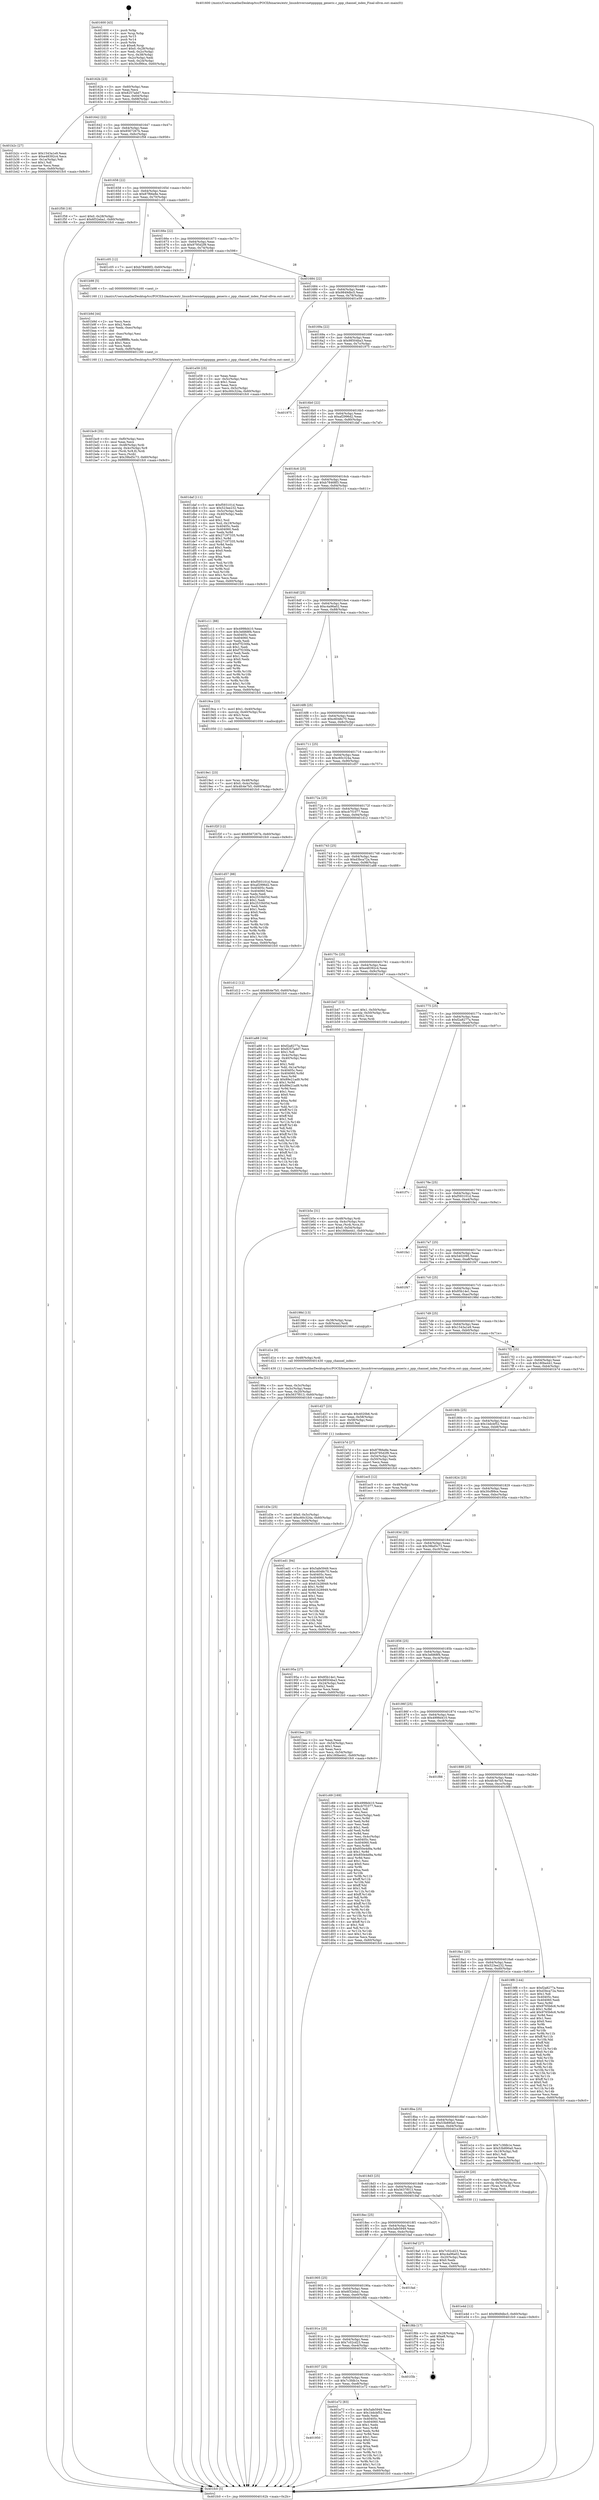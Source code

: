 digraph "0x401600" {
  label = "0x401600 (/mnt/c/Users/mathe/Desktop/tcc/POCII/binaries/extr_linuxdriversnetpppppp_generic.c_ppp_channel_index_Final-ollvm.out::main(0))"
  labelloc = "t"
  node[shape=record]

  Entry [label="",width=0.3,height=0.3,shape=circle,fillcolor=black,style=filled]
  "0x40162b" [label="{
     0x40162b [23]\l
     | [instrs]\l
     &nbsp;&nbsp;0x40162b \<+3\>: mov -0x60(%rbp),%eax\l
     &nbsp;&nbsp;0x40162e \<+2\>: mov %eax,%ecx\l
     &nbsp;&nbsp;0x401630 \<+6\>: sub $0x8257add7,%ecx\l
     &nbsp;&nbsp;0x401636 \<+3\>: mov %eax,-0x64(%rbp)\l
     &nbsp;&nbsp;0x401639 \<+3\>: mov %ecx,-0x68(%rbp)\l
     &nbsp;&nbsp;0x40163c \<+6\>: je 0000000000401b2c \<main+0x52c\>\l
  }"]
  "0x401b2c" [label="{
     0x401b2c [27]\l
     | [instrs]\l
     &nbsp;&nbsp;0x401b2c \<+5\>: mov $0x1543a1e9,%eax\l
     &nbsp;&nbsp;0x401b31 \<+5\>: mov $0xe48392c4,%ecx\l
     &nbsp;&nbsp;0x401b36 \<+3\>: mov -0x1a(%rbp),%dl\l
     &nbsp;&nbsp;0x401b39 \<+3\>: test $0x1,%dl\l
     &nbsp;&nbsp;0x401b3c \<+3\>: cmovne %ecx,%eax\l
     &nbsp;&nbsp;0x401b3f \<+3\>: mov %eax,-0x60(%rbp)\l
     &nbsp;&nbsp;0x401b42 \<+5\>: jmp 0000000000401fc0 \<main+0x9c0\>\l
  }"]
  "0x401642" [label="{
     0x401642 [22]\l
     | [instrs]\l
     &nbsp;&nbsp;0x401642 \<+5\>: jmp 0000000000401647 \<main+0x47\>\l
     &nbsp;&nbsp;0x401647 \<+3\>: mov -0x64(%rbp),%eax\l
     &nbsp;&nbsp;0x40164a \<+5\>: sub $0x8567267b,%eax\l
     &nbsp;&nbsp;0x40164f \<+3\>: mov %eax,-0x6c(%rbp)\l
     &nbsp;&nbsp;0x401652 \<+6\>: je 0000000000401f58 \<main+0x958\>\l
  }"]
  Exit [label="",width=0.3,height=0.3,shape=circle,fillcolor=black,style=filled,peripheries=2]
  "0x401f58" [label="{
     0x401f58 [19]\l
     | [instrs]\l
     &nbsp;&nbsp;0x401f58 \<+7\>: movl $0x0,-0x28(%rbp)\l
     &nbsp;&nbsp;0x401f5f \<+7\>: movl $0x6f32eba1,-0x60(%rbp)\l
     &nbsp;&nbsp;0x401f66 \<+5\>: jmp 0000000000401fc0 \<main+0x9c0\>\l
  }"]
  "0x401658" [label="{
     0x401658 [22]\l
     | [instrs]\l
     &nbsp;&nbsp;0x401658 \<+5\>: jmp 000000000040165d \<main+0x5d\>\l
     &nbsp;&nbsp;0x40165d \<+3\>: mov -0x64(%rbp),%eax\l
     &nbsp;&nbsp;0x401660 \<+5\>: sub $0x87f66e8e,%eax\l
     &nbsp;&nbsp;0x401665 \<+3\>: mov %eax,-0x70(%rbp)\l
     &nbsp;&nbsp;0x401668 \<+6\>: je 0000000000401c05 \<main+0x605\>\l
  }"]
  "0x401ed1" [label="{
     0x401ed1 [94]\l
     | [instrs]\l
     &nbsp;&nbsp;0x401ed1 \<+5\>: mov $0x5afe5949,%ecx\l
     &nbsp;&nbsp;0x401ed6 \<+5\>: mov $0xc6048c70,%edx\l
     &nbsp;&nbsp;0x401edb \<+7\>: mov 0x40405c,%esi\l
     &nbsp;&nbsp;0x401ee2 \<+8\>: mov 0x404060,%r8d\l
     &nbsp;&nbsp;0x401eea \<+3\>: mov %esi,%r9d\l
     &nbsp;&nbsp;0x401eed \<+7\>: sub $0x61b28949,%r9d\l
     &nbsp;&nbsp;0x401ef4 \<+4\>: sub $0x1,%r9d\l
     &nbsp;&nbsp;0x401ef8 \<+7\>: add $0x61b28949,%r9d\l
     &nbsp;&nbsp;0x401eff \<+4\>: imul %r9d,%esi\l
     &nbsp;&nbsp;0x401f03 \<+3\>: and $0x1,%esi\l
     &nbsp;&nbsp;0x401f06 \<+3\>: cmp $0x0,%esi\l
     &nbsp;&nbsp;0x401f09 \<+4\>: sete %r10b\l
     &nbsp;&nbsp;0x401f0d \<+4\>: cmp $0xa,%r8d\l
     &nbsp;&nbsp;0x401f11 \<+4\>: setl %r11b\l
     &nbsp;&nbsp;0x401f15 \<+3\>: mov %r10b,%bl\l
     &nbsp;&nbsp;0x401f18 \<+3\>: and %r11b,%bl\l
     &nbsp;&nbsp;0x401f1b \<+3\>: xor %r11b,%r10b\l
     &nbsp;&nbsp;0x401f1e \<+3\>: or %r10b,%bl\l
     &nbsp;&nbsp;0x401f21 \<+3\>: test $0x1,%bl\l
     &nbsp;&nbsp;0x401f24 \<+3\>: cmovne %edx,%ecx\l
     &nbsp;&nbsp;0x401f27 \<+3\>: mov %ecx,-0x60(%rbp)\l
     &nbsp;&nbsp;0x401f2a \<+5\>: jmp 0000000000401fc0 \<main+0x9c0\>\l
  }"]
  "0x401c05" [label="{
     0x401c05 [12]\l
     | [instrs]\l
     &nbsp;&nbsp;0x401c05 \<+7\>: movl $0xb78468f3,-0x60(%rbp)\l
     &nbsp;&nbsp;0x401c0c \<+5\>: jmp 0000000000401fc0 \<main+0x9c0\>\l
  }"]
  "0x40166e" [label="{
     0x40166e [22]\l
     | [instrs]\l
     &nbsp;&nbsp;0x40166e \<+5\>: jmp 0000000000401673 \<main+0x73\>\l
     &nbsp;&nbsp;0x401673 \<+3\>: mov -0x64(%rbp),%eax\l
     &nbsp;&nbsp;0x401676 \<+5\>: sub $0x9795d2f9,%eax\l
     &nbsp;&nbsp;0x40167b \<+3\>: mov %eax,-0x74(%rbp)\l
     &nbsp;&nbsp;0x40167e \<+6\>: je 0000000000401b98 \<main+0x598\>\l
  }"]
  "0x401950" [label="{
     0x401950\l
  }", style=dashed]
  "0x401b98" [label="{
     0x401b98 [5]\l
     | [instrs]\l
     &nbsp;&nbsp;0x401b98 \<+5\>: call 0000000000401160 \<next_i\>\l
     | [calls]\l
     &nbsp;&nbsp;0x401160 \{1\} (/mnt/c/Users/mathe/Desktop/tcc/POCII/binaries/extr_linuxdriversnetpppppp_generic.c_ppp_channel_index_Final-ollvm.out::next_i)\l
  }"]
  "0x401684" [label="{
     0x401684 [22]\l
     | [instrs]\l
     &nbsp;&nbsp;0x401684 \<+5\>: jmp 0000000000401689 \<main+0x89\>\l
     &nbsp;&nbsp;0x401689 \<+3\>: mov -0x64(%rbp),%eax\l
     &nbsp;&nbsp;0x40168c \<+5\>: sub $0x9849dbc5,%eax\l
     &nbsp;&nbsp;0x401691 \<+3\>: mov %eax,-0x78(%rbp)\l
     &nbsp;&nbsp;0x401694 \<+6\>: je 0000000000401e59 \<main+0x859\>\l
  }"]
  "0x401e72" [label="{
     0x401e72 [83]\l
     | [instrs]\l
     &nbsp;&nbsp;0x401e72 \<+5\>: mov $0x5afe5949,%eax\l
     &nbsp;&nbsp;0x401e77 \<+5\>: mov $0x1bdcbf52,%ecx\l
     &nbsp;&nbsp;0x401e7c \<+2\>: xor %edx,%edx\l
     &nbsp;&nbsp;0x401e7e \<+7\>: mov 0x40405c,%esi\l
     &nbsp;&nbsp;0x401e85 \<+7\>: mov 0x404060,%edi\l
     &nbsp;&nbsp;0x401e8c \<+3\>: sub $0x1,%edx\l
     &nbsp;&nbsp;0x401e8f \<+3\>: mov %esi,%r8d\l
     &nbsp;&nbsp;0x401e92 \<+3\>: add %edx,%r8d\l
     &nbsp;&nbsp;0x401e95 \<+4\>: imul %r8d,%esi\l
     &nbsp;&nbsp;0x401e99 \<+3\>: and $0x1,%esi\l
     &nbsp;&nbsp;0x401e9c \<+3\>: cmp $0x0,%esi\l
     &nbsp;&nbsp;0x401e9f \<+4\>: sete %r9b\l
     &nbsp;&nbsp;0x401ea3 \<+3\>: cmp $0xa,%edi\l
     &nbsp;&nbsp;0x401ea6 \<+4\>: setl %r10b\l
     &nbsp;&nbsp;0x401eaa \<+3\>: mov %r9b,%r11b\l
     &nbsp;&nbsp;0x401ead \<+3\>: and %r10b,%r11b\l
     &nbsp;&nbsp;0x401eb0 \<+3\>: xor %r10b,%r9b\l
     &nbsp;&nbsp;0x401eb3 \<+3\>: or %r9b,%r11b\l
     &nbsp;&nbsp;0x401eb6 \<+4\>: test $0x1,%r11b\l
     &nbsp;&nbsp;0x401eba \<+3\>: cmovne %ecx,%eax\l
     &nbsp;&nbsp;0x401ebd \<+3\>: mov %eax,-0x60(%rbp)\l
     &nbsp;&nbsp;0x401ec0 \<+5\>: jmp 0000000000401fc0 \<main+0x9c0\>\l
  }"]
  "0x401e59" [label="{
     0x401e59 [25]\l
     | [instrs]\l
     &nbsp;&nbsp;0x401e59 \<+2\>: xor %eax,%eax\l
     &nbsp;&nbsp;0x401e5b \<+3\>: mov -0x5c(%rbp),%ecx\l
     &nbsp;&nbsp;0x401e5e \<+3\>: sub $0x1,%eax\l
     &nbsp;&nbsp;0x401e61 \<+2\>: sub %eax,%ecx\l
     &nbsp;&nbsp;0x401e63 \<+3\>: mov %ecx,-0x5c(%rbp)\l
     &nbsp;&nbsp;0x401e66 \<+7\>: movl $0xc60c324a,-0x60(%rbp)\l
     &nbsp;&nbsp;0x401e6d \<+5\>: jmp 0000000000401fc0 \<main+0x9c0\>\l
  }"]
  "0x40169a" [label="{
     0x40169a [22]\l
     | [instrs]\l
     &nbsp;&nbsp;0x40169a \<+5\>: jmp 000000000040169f \<main+0x9f\>\l
     &nbsp;&nbsp;0x40169f \<+3\>: mov -0x64(%rbp),%eax\l
     &nbsp;&nbsp;0x4016a2 \<+5\>: sub $0x98504ba3,%eax\l
     &nbsp;&nbsp;0x4016a7 \<+3\>: mov %eax,-0x7c(%rbp)\l
     &nbsp;&nbsp;0x4016aa \<+6\>: je 0000000000401975 \<main+0x375\>\l
  }"]
  "0x401937" [label="{
     0x401937 [25]\l
     | [instrs]\l
     &nbsp;&nbsp;0x401937 \<+5\>: jmp 000000000040193c \<main+0x33c\>\l
     &nbsp;&nbsp;0x40193c \<+3\>: mov -0x64(%rbp),%eax\l
     &nbsp;&nbsp;0x40193f \<+5\>: sub $0x7c3fdb1e,%eax\l
     &nbsp;&nbsp;0x401944 \<+6\>: mov %eax,-0xe8(%rbp)\l
     &nbsp;&nbsp;0x40194a \<+6\>: je 0000000000401e72 \<main+0x872\>\l
  }"]
  "0x401975" [label="{
     0x401975\l
  }", style=dashed]
  "0x4016b0" [label="{
     0x4016b0 [22]\l
     | [instrs]\l
     &nbsp;&nbsp;0x4016b0 \<+5\>: jmp 00000000004016b5 \<main+0xb5\>\l
     &nbsp;&nbsp;0x4016b5 \<+3\>: mov -0x64(%rbp),%eax\l
     &nbsp;&nbsp;0x4016b8 \<+5\>: sub $0xaf2996d2,%eax\l
     &nbsp;&nbsp;0x4016bd \<+3\>: mov %eax,-0x80(%rbp)\l
     &nbsp;&nbsp;0x4016c0 \<+6\>: je 0000000000401daf \<main+0x7af\>\l
  }"]
  "0x401f3b" [label="{
     0x401f3b\l
  }", style=dashed]
  "0x401daf" [label="{
     0x401daf [111]\l
     | [instrs]\l
     &nbsp;&nbsp;0x401daf \<+5\>: mov $0xf593101d,%eax\l
     &nbsp;&nbsp;0x401db4 \<+5\>: mov $0x523ee232,%ecx\l
     &nbsp;&nbsp;0x401db9 \<+3\>: mov -0x5c(%rbp),%edx\l
     &nbsp;&nbsp;0x401dbc \<+3\>: cmp -0x40(%rbp),%edx\l
     &nbsp;&nbsp;0x401dbf \<+4\>: setl %sil\l
     &nbsp;&nbsp;0x401dc3 \<+4\>: and $0x1,%sil\l
     &nbsp;&nbsp;0x401dc7 \<+4\>: mov %sil,-0x19(%rbp)\l
     &nbsp;&nbsp;0x401dcb \<+7\>: mov 0x40405c,%edx\l
     &nbsp;&nbsp;0x401dd2 \<+7\>: mov 0x404060,%edi\l
     &nbsp;&nbsp;0x401dd9 \<+3\>: mov %edx,%r8d\l
     &nbsp;&nbsp;0x401ddc \<+7\>: add $0x27197335,%r8d\l
     &nbsp;&nbsp;0x401de3 \<+4\>: sub $0x1,%r8d\l
     &nbsp;&nbsp;0x401de7 \<+7\>: sub $0x27197335,%r8d\l
     &nbsp;&nbsp;0x401dee \<+4\>: imul %r8d,%edx\l
     &nbsp;&nbsp;0x401df2 \<+3\>: and $0x1,%edx\l
     &nbsp;&nbsp;0x401df5 \<+3\>: cmp $0x0,%edx\l
     &nbsp;&nbsp;0x401df8 \<+4\>: sete %sil\l
     &nbsp;&nbsp;0x401dfc \<+3\>: cmp $0xa,%edi\l
     &nbsp;&nbsp;0x401dff \<+4\>: setl %r9b\l
     &nbsp;&nbsp;0x401e03 \<+3\>: mov %sil,%r10b\l
     &nbsp;&nbsp;0x401e06 \<+3\>: and %r9b,%r10b\l
     &nbsp;&nbsp;0x401e09 \<+3\>: xor %r9b,%sil\l
     &nbsp;&nbsp;0x401e0c \<+3\>: or %sil,%r10b\l
     &nbsp;&nbsp;0x401e0f \<+4\>: test $0x1,%r10b\l
     &nbsp;&nbsp;0x401e13 \<+3\>: cmovne %ecx,%eax\l
     &nbsp;&nbsp;0x401e16 \<+3\>: mov %eax,-0x60(%rbp)\l
     &nbsp;&nbsp;0x401e19 \<+5\>: jmp 0000000000401fc0 \<main+0x9c0\>\l
  }"]
  "0x4016c6" [label="{
     0x4016c6 [25]\l
     | [instrs]\l
     &nbsp;&nbsp;0x4016c6 \<+5\>: jmp 00000000004016cb \<main+0xcb\>\l
     &nbsp;&nbsp;0x4016cb \<+3\>: mov -0x64(%rbp),%eax\l
     &nbsp;&nbsp;0x4016ce \<+5\>: sub $0xb78468f3,%eax\l
     &nbsp;&nbsp;0x4016d3 \<+6\>: mov %eax,-0x84(%rbp)\l
     &nbsp;&nbsp;0x4016d9 \<+6\>: je 0000000000401c11 \<main+0x611\>\l
  }"]
  "0x40191e" [label="{
     0x40191e [25]\l
     | [instrs]\l
     &nbsp;&nbsp;0x40191e \<+5\>: jmp 0000000000401923 \<main+0x323\>\l
     &nbsp;&nbsp;0x401923 \<+3\>: mov -0x64(%rbp),%eax\l
     &nbsp;&nbsp;0x401926 \<+5\>: sub $0x7c02cd23,%eax\l
     &nbsp;&nbsp;0x40192b \<+6\>: mov %eax,-0xe4(%rbp)\l
     &nbsp;&nbsp;0x401931 \<+6\>: je 0000000000401f3b \<main+0x93b\>\l
  }"]
  "0x401c11" [label="{
     0x401c11 [88]\l
     | [instrs]\l
     &nbsp;&nbsp;0x401c11 \<+5\>: mov $0x4998d410,%eax\l
     &nbsp;&nbsp;0x401c16 \<+5\>: mov $0x3efd68f4,%ecx\l
     &nbsp;&nbsp;0x401c1b \<+7\>: mov 0x40405c,%edx\l
     &nbsp;&nbsp;0x401c22 \<+7\>: mov 0x404060,%esi\l
     &nbsp;&nbsp;0x401c29 \<+2\>: mov %edx,%edi\l
     &nbsp;&nbsp;0x401c2b \<+6\>: sub $0xf7f230fa,%edi\l
     &nbsp;&nbsp;0x401c31 \<+3\>: sub $0x1,%edi\l
     &nbsp;&nbsp;0x401c34 \<+6\>: add $0xf7f230fa,%edi\l
     &nbsp;&nbsp;0x401c3a \<+3\>: imul %edi,%edx\l
     &nbsp;&nbsp;0x401c3d \<+3\>: and $0x1,%edx\l
     &nbsp;&nbsp;0x401c40 \<+3\>: cmp $0x0,%edx\l
     &nbsp;&nbsp;0x401c43 \<+4\>: sete %r8b\l
     &nbsp;&nbsp;0x401c47 \<+3\>: cmp $0xa,%esi\l
     &nbsp;&nbsp;0x401c4a \<+4\>: setl %r9b\l
     &nbsp;&nbsp;0x401c4e \<+3\>: mov %r8b,%r10b\l
     &nbsp;&nbsp;0x401c51 \<+3\>: and %r9b,%r10b\l
     &nbsp;&nbsp;0x401c54 \<+3\>: xor %r9b,%r8b\l
     &nbsp;&nbsp;0x401c57 \<+3\>: or %r8b,%r10b\l
     &nbsp;&nbsp;0x401c5a \<+4\>: test $0x1,%r10b\l
     &nbsp;&nbsp;0x401c5e \<+3\>: cmovne %ecx,%eax\l
     &nbsp;&nbsp;0x401c61 \<+3\>: mov %eax,-0x60(%rbp)\l
     &nbsp;&nbsp;0x401c64 \<+5\>: jmp 0000000000401fc0 \<main+0x9c0\>\l
  }"]
  "0x4016df" [label="{
     0x4016df [25]\l
     | [instrs]\l
     &nbsp;&nbsp;0x4016df \<+5\>: jmp 00000000004016e4 \<main+0xe4\>\l
     &nbsp;&nbsp;0x4016e4 \<+3\>: mov -0x64(%rbp),%eax\l
     &nbsp;&nbsp;0x4016e7 \<+5\>: sub $0xc4a96a02,%eax\l
     &nbsp;&nbsp;0x4016ec \<+6\>: mov %eax,-0x88(%rbp)\l
     &nbsp;&nbsp;0x4016f2 \<+6\>: je 00000000004019ca \<main+0x3ca\>\l
  }"]
  "0x401f6b" [label="{
     0x401f6b [17]\l
     | [instrs]\l
     &nbsp;&nbsp;0x401f6b \<+3\>: mov -0x28(%rbp),%eax\l
     &nbsp;&nbsp;0x401f6e \<+7\>: add $0xe8,%rsp\l
     &nbsp;&nbsp;0x401f75 \<+1\>: pop %rbx\l
     &nbsp;&nbsp;0x401f76 \<+2\>: pop %r14\l
     &nbsp;&nbsp;0x401f78 \<+2\>: pop %r15\l
     &nbsp;&nbsp;0x401f7a \<+1\>: pop %rbp\l
     &nbsp;&nbsp;0x401f7b \<+1\>: ret\l
  }"]
  "0x4019ca" [label="{
     0x4019ca [23]\l
     | [instrs]\l
     &nbsp;&nbsp;0x4019ca \<+7\>: movl $0x1,-0x40(%rbp)\l
     &nbsp;&nbsp;0x4019d1 \<+4\>: movslq -0x40(%rbp),%rax\l
     &nbsp;&nbsp;0x4019d5 \<+4\>: shl $0x3,%rax\l
     &nbsp;&nbsp;0x4019d9 \<+3\>: mov %rax,%rdi\l
     &nbsp;&nbsp;0x4019dc \<+5\>: call 0000000000401050 \<malloc@plt\>\l
     | [calls]\l
     &nbsp;&nbsp;0x401050 \{1\} (unknown)\l
  }"]
  "0x4016f8" [label="{
     0x4016f8 [25]\l
     | [instrs]\l
     &nbsp;&nbsp;0x4016f8 \<+5\>: jmp 00000000004016fd \<main+0xfd\>\l
     &nbsp;&nbsp;0x4016fd \<+3\>: mov -0x64(%rbp),%eax\l
     &nbsp;&nbsp;0x401700 \<+5\>: sub $0xc6048c70,%eax\l
     &nbsp;&nbsp;0x401705 \<+6\>: mov %eax,-0x8c(%rbp)\l
     &nbsp;&nbsp;0x40170b \<+6\>: je 0000000000401f2f \<main+0x92f\>\l
  }"]
  "0x401905" [label="{
     0x401905 [25]\l
     | [instrs]\l
     &nbsp;&nbsp;0x401905 \<+5\>: jmp 000000000040190a \<main+0x30a\>\l
     &nbsp;&nbsp;0x40190a \<+3\>: mov -0x64(%rbp),%eax\l
     &nbsp;&nbsp;0x40190d \<+5\>: sub $0x6f32eba1,%eax\l
     &nbsp;&nbsp;0x401912 \<+6\>: mov %eax,-0xe0(%rbp)\l
     &nbsp;&nbsp;0x401918 \<+6\>: je 0000000000401f6b \<main+0x96b\>\l
  }"]
  "0x401f2f" [label="{
     0x401f2f [12]\l
     | [instrs]\l
     &nbsp;&nbsp;0x401f2f \<+7\>: movl $0x8567267b,-0x60(%rbp)\l
     &nbsp;&nbsp;0x401f36 \<+5\>: jmp 0000000000401fc0 \<main+0x9c0\>\l
  }"]
  "0x401711" [label="{
     0x401711 [25]\l
     | [instrs]\l
     &nbsp;&nbsp;0x401711 \<+5\>: jmp 0000000000401716 \<main+0x116\>\l
     &nbsp;&nbsp;0x401716 \<+3\>: mov -0x64(%rbp),%eax\l
     &nbsp;&nbsp;0x401719 \<+5\>: sub $0xc60c324a,%eax\l
     &nbsp;&nbsp;0x40171e \<+6\>: mov %eax,-0x90(%rbp)\l
     &nbsp;&nbsp;0x401724 \<+6\>: je 0000000000401d57 \<main+0x757\>\l
  }"]
  "0x401fad" [label="{
     0x401fad\l
  }", style=dashed]
  "0x401d57" [label="{
     0x401d57 [88]\l
     | [instrs]\l
     &nbsp;&nbsp;0x401d57 \<+5\>: mov $0xf593101d,%eax\l
     &nbsp;&nbsp;0x401d5c \<+5\>: mov $0xaf2996d2,%ecx\l
     &nbsp;&nbsp;0x401d61 \<+7\>: mov 0x40405c,%edx\l
     &nbsp;&nbsp;0x401d68 \<+7\>: mov 0x404060,%esi\l
     &nbsp;&nbsp;0x401d6f \<+2\>: mov %edx,%edi\l
     &nbsp;&nbsp;0x401d71 \<+6\>: sub $0x2533b05d,%edi\l
     &nbsp;&nbsp;0x401d77 \<+3\>: sub $0x1,%edi\l
     &nbsp;&nbsp;0x401d7a \<+6\>: add $0x2533b05d,%edi\l
     &nbsp;&nbsp;0x401d80 \<+3\>: imul %edi,%edx\l
     &nbsp;&nbsp;0x401d83 \<+3\>: and $0x1,%edx\l
     &nbsp;&nbsp;0x401d86 \<+3\>: cmp $0x0,%edx\l
     &nbsp;&nbsp;0x401d89 \<+4\>: sete %r8b\l
     &nbsp;&nbsp;0x401d8d \<+3\>: cmp $0xa,%esi\l
     &nbsp;&nbsp;0x401d90 \<+4\>: setl %r9b\l
     &nbsp;&nbsp;0x401d94 \<+3\>: mov %r8b,%r10b\l
     &nbsp;&nbsp;0x401d97 \<+3\>: and %r9b,%r10b\l
     &nbsp;&nbsp;0x401d9a \<+3\>: xor %r9b,%r8b\l
     &nbsp;&nbsp;0x401d9d \<+3\>: or %r8b,%r10b\l
     &nbsp;&nbsp;0x401da0 \<+4\>: test $0x1,%r10b\l
     &nbsp;&nbsp;0x401da4 \<+3\>: cmovne %ecx,%eax\l
     &nbsp;&nbsp;0x401da7 \<+3\>: mov %eax,-0x60(%rbp)\l
     &nbsp;&nbsp;0x401daa \<+5\>: jmp 0000000000401fc0 \<main+0x9c0\>\l
  }"]
  "0x40172a" [label="{
     0x40172a [25]\l
     | [instrs]\l
     &nbsp;&nbsp;0x40172a \<+5\>: jmp 000000000040172f \<main+0x12f\>\l
     &nbsp;&nbsp;0x40172f \<+3\>: mov -0x64(%rbp),%eax\l
     &nbsp;&nbsp;0x401732 \<+5\>: sub $0xcb7f1077,%eax\l
     &nbsp;&nbsp;0x401737 \<+6\>: mov %eax,-0x94(%rbp)\l
     &nbsp;&nbsp;0x40173d \<+6\>: je 0000000000401d12 \<main+0x712\>\l
  }"]
  "0x401e4d" [label="{
     0x401e4d [12]\l
     | [instrs]\l
     &nbsp;&nbsp;0x401e4d \<+7\>: movl $0x9849dbc5,-0x60(%rbp)\l
     &nbsp;&nbsp;0x401e54 \<+5\>: jmp 0000000000401fc0 \<main+0x9c0\>\l
  }"]
  "0x401d12" [label="{
     0x401d12 [12]\l
     | [instrs]\l
     &nbsp;&nbsp;0x401d12 \<+7\>: movl $0x4fc4e7b5,-0x60(%rbp)\l
     &nbsp;&nbsp;0x401d19 \<+5\>: jmp 0000000000401fc0 \<main+0x9c0\>\l
  }"]
  "0x401743" [label="{
     0x401743 [25]\l
     | [instrs]\l
     &nbsp;&nbsp;0x401743 \<+5\>: jmp 0000000000401748 \<main+0x148\>\l
     &nbsp;&nbsp;0x401748 \<+3\>: mov -0x64(%rbp),%eax\l
     &nbsp;&nbsp;0x40174b \<+5\>: sub $0xd3bca72a,%eax\l
     &nbsp;&nbsp;0x401750 \<+6\>: mov %eax,-0x98(%rbp)\l
     &nbsp;&nbsp;0x401756 \<+6\>: je 0000000000401a88 \<main+0x488\>\l
  }"]
  "0x401d3e" [label="{
     0x401d3e [25]\l
     | [instrs]\l
     &nbsp;&nbsp;0x401d3e \<+7\>: movl $0x0,-0x5c(%rbp)\l
     &nbsp;&nbsp;0x401d45 \<+7\>: movl $0xc60c324a,-0x60(%rbp)\l
     &nbsp;&nbsp;0x401d4c \<+6\>: mov %eax,-0xf4(%rbp)\l
     &nbsp;&nbsp;0x401d52 \<+5\>: jmp 0000000000401fc0 \<main+0x9c0\>\l
  }"]
  "0x401a88" [label="{
     0x401a88 [164]\l
     | [instrs]\l
     &nbsp;&nbsp;0x401a88 \<+5\>: mov $0xf2a8277a,%eax\l
     &nbsp;&nbsp;0x401a8d \<+5\>: mov $0x8257add7,%ecx\l
     &nbsp;&nbsp;0x401a92 \<+2\>: mov $0x1,%dl\l
     &nbsp;&nbsp;0x401a94 \<+3\>: mov -0x4c(%rbp),%esi\l
     &nbsp;&nbsp;0x401a97 \<+3\>: cmp -0x40(%rbp),%esi\l
     &nbsp;&nbsp;0x401a9a \<+4\>: setl %dil\l
     &nbsp;&nbsp;0x401a9e \<+4\>: and $0x1,%dil\l
     &nbsp;&nbsp;0x401aa2 \<+4\>: mov %dil,-0x1a(%rbp)\l
     &nbsp;&nbsp;0x401aa6 \<+7\>: mov 0x40405c,%esi\l
     &nbsp;&nbsp;0x401aad \<+8\>: mov 0x404060,%r8d\l
     &nbsp;&nbsp;0x401ab5 \<+3\>: mov %esi,%r9d\l
     &nbsp;&nbsp;0x401ab8 \<+7\>: add $0x89e21ad9,%r9d\l
     &nbsp;&nbsp;0x401abf \<+4\>: sub $0x1,%r9d\l
     &nbsp;&nbsp;0x401ac3 \<+7\>: sub $0x89e21ad9,%r9d\l
     &nbsp;&nbsp;0x401aca \<+4\>: imul %r9d,%esi\l
     &nbsp;&nbsp;0x401ace \<+3\>: and $0x1,%esi\l
     &nbsp;&nbsp;0x401ad1 \<+3\>: cmp $0x0,%esi\l
     &nbsp;&nbsp;0x401ad4 \<+4\>: sete %dil\l
     &nbsp;&nbsp;0x401ad8 \<+4\>: cmp $0xa,%r8d\l
     &nbsp;&nbsp;0x401adc \<+4\>: setl %r10b\l
     &nbsp;&nbsp;0x401ae0 \<+3\>: mov %dil,%r11b\l
     &nbsp;&nbsp;0x401ae3 \<+4\>: xor $0xff,%r11b\l
     &nbsp;&nbsp;0x401ae7 \<+3\>: mov %r10b,%bl\l
     &nbsp;&nbsp;0x401aea \<+3\>: xor $0xff,%bl\l
     &nbsp;&nbsp;0x401aed \<+3\>: xor $0x1,%dl\l
     &nbsp;&nbsp;0x401af0 \<+3\>: mov %r11b,%r14b\l
     &nbsp;&nbsp;0x401af3 \<+4\>: and $0xff,%r14b\l
     &nbsp;&nbsp;0x401af7 \<+3\>: and %dl,%dil\l
     &nbsp;&nbsp;0x401afa \<+3\>: mov %bl,%r15b\l
     &nbsp;&nbsp;0x401afd \<+4\>: and $0xff,%r15b\l
     &nbsp;&nbsp;0x401b01 \<+3\>: and %dl,%r10b\l
     &nbsp;&nbsp;0x401b04 \<+3\>: or %dil,%r14b\l
     &nbsp;&nbsp;0x401b07 \<+3\>: or %r10b,%r15b\l
     &nbsp;&nbsp;0x401b0a \<+3\>: xor %r15b,%r14b\l
     &nbsp;&nbsp;0x401b0d \<+3\>: or %bl,%r11b\l
     &nbsp;&nbsp;0x401b10 \<+4\>: xor $0xff,%r11b\l
     &nbsp;&nbsp;0x401b14 \<+3\>: or $0x1,%dl\l
     &nbsp;&nbsp;0x401b17 \<+3\>: and %dl,%r11b\l
     &nbsp;&nbsp;0x401b1a \<+3\>: or %r11b,%r14b\l
     &nbsp;&nbsp;0x401b1d \<+4\>: test $0x1,%r14b\l
     &nbsp;&nbsp;0x401b21 \<+3\>: cmovne %ecx,%eax\l
     &nbsp;&nbsp;0x401b24 \<+3\>: mov %eax,-0x60(%rbp)\l
     &nbsp;&nbsp;0x401b27 \<+5\>: jmp 0000000000401fc0 \<main+0x9c0\>\l
  }"]
  "0x40175c" [label="{
     0x40175c [25]\l
     | [instrs]\l
     &nbsp;&nbsp;0x40175c \<+5\>: jmp 0000000000401761 \<main+0x161\>\l
     &nbsp;&nbsp;0x401761 \<+3\>: mov -0x64(%rbp),%eax\l
     &nbsp;&nbsp;0x401764 \<+5\>: sub $0xe48392c4,%eax\l
     &nbsp;&nbsp;0x401769 \<+6\>: mov %eax,-0x9c(%rbp)\l
     &nbsp;&nbsp;0x40176f \<+6\>: je 0000000000401b47 \<main+0x547\>\l
  }"]
  "0x401d27" [label="{
     0x401d27 [23]\l
     | [instrs]\l
     &nbsp;&nbsp;0x401d27 \<+10\>: movabs $0x4020b6,%rdi\l
     &nbsp;&nbsp;0x401d31 \<+3\>: mov %eax,-0x58(%rbp)\l
     &nbsp;&nbsp;0x401d34 \<+3\>: mov -0x58(%rbp),%esi\l
     &nbsp;&nbsp;0x401d37 \<+2\>: mov $0x0,%al\l
     &nbsp;&nbsp;0x401d39 \<+5\>: call 0000000000401040 \<printf@plt\>\l
     | [calls]\l
     &nbsp;&nbsp;0x401040 \{1\} (unknown)\l
  }"]
  "0x401b47" [label="{
     0x401b47 [23]\l
     | [instrs]\l
     &nbsp;&nbsp;0x401b47 \<+7\>: movl $0x1,-0x50(%rbp)\l
     &nbsp;&nbsp;0x401b4e \<+4\>: movslq -0x50(%rbp),%rax\l
     &nbsp;&nbsp;0x401b52 \<+4\>: shl $0x2,%rax\l
     &nbsp;&nbsp;0x401b56 \<+3\>: mov %rax,%rdi\l
     &nbsp;&nbsp;0x401b59 \<+5\>: call 0000000000401050 \<malloc@plt\>\l
     | [calls]\l
     &nbsp;&nbsp;0x401050 \{1\} (unknown)\l
  }"]
  "0x401775" [label="{
     0x401775 [25]\l
     | [instrs]\l
     &nbsp;&nbsp;0x401775 \<+5\>: jmp 000000000040177a \<main+0x17a\>\l
     &nbsp;&nbsp;0x40177a \<+3\>: mov -0x64(%rbp),%eax\l
     &nbsp;&nbsp;0x40177d \<+5\>: sub $0xf2a8277a,%eax\l
     &nbsp;&nbsp;0x401782 \<+6\>: mov %eax,-0xa0(%rbp)\l
     &nbsp;&nbsp;0x401788 \<+6\>: je 0000000000401f7c \<main+0x97c\>\l
  }"]
  "0x401bc9" [label="{
     0x401bc9 [35]\l
     | [instrs]\l
     &nbsp;&nbsp;0x401bc9 \<+6\>: mov -0xf0(%rbp),%ecx\l
     &nbsp;&nbsp;0x401bcf \<+3\>: imul %eax,%ecx\l
     &nbsp;&nbsp;0x401bd2 \<+4\>: mov -0x48(%rbp),%rdi\l
     &nbsp;&nbsp;0x401bd6 \<+4\>: movslq -0x4c(%rbp),%r8\l
     &nbsp;&nbsp;0x401bda \<+4\>: mov (%rdi,%r8,8),%rdi\l
     &nbsp;&nbsp;0x401bde \<+2\>: mov %ecx,(%rdi)\l
     &nbsp;&nbsp;0x401be0 \<+7\>: movl $0x39bd5c73,-0x60(%rbp)\l
     &nbsp;&nbsp;0x401be7 \<+5\>: jmp 0000000000401fc0 \<main+0x9c0\>\l
  }"]
  "0x401f7c" [label="{
     0x401f7c\l
  }", style=dashed]
  "0x40178e" [label="{
     0x40178e [25]\l
     | [instrs]\l
     &nbsp;&nbsp;0x40178e \<+5\>: jmp 0000000000401793 \<main+0x193\>\l
     &nbsp;&nbsp;0x401793 \<+3\>: mov -0x64(%rbp),%eax\l
     &nbsp;&nbsp;0x401796 \<+5\>: sub $0xf593101d,%eax\l
     &nbsp;&nbsp;0x40179b \<+6\>: mov %eax,-0xa4(%rbp)\l
     &nbsp;&nbsp;0x4017a1 \<+6\>: je 0000000000401fa1 \<main+0x9a1\>\l
  }"]
  "0x401b9d" [label="{
     0x401b9d [44]\l
     | [instrs]\l
     &nbsp;&nbsp;0x401b9d \<+2\>: xor %ecx,%ecx\l
     &nbsp;&nbsp;0x401b9f \<+5\>: mov $0x2,%edx\l
     &nbsp;&nbsp;0x401ba4 \<+6\>: mov %edx,-0xec(%rbp)\l
     &nbsp;&nbsp;0x401baa \<+1\>: cltd\l
     &nbsp;&nbsp;0x401bab \<+6\>: mov -0xec(%rbp),%esi\l
     &nbsp;&nbsp;0x401bb1 \<+2\>: idiv %esi\l
     &nbsp;&nbsp;0x401bb3 \<+6\>: imul $0xfffffffe,%edx,%edx\l
     &nbsp;&nbsp;0x401bb9 \<+3\>: sub $0x1,%ecx\l
     &nbsp;&nbsp;0x401bbc \<+2\>: sub %ecx,%edx\l
     &nbsp;&nbsp;0x401bbe \<+6\>: mov %edx,-0xf0(%rbp)\l
     &nbsp;&nbsp;0x401bc4 \<+5\>: call 0000000000401160 \<next_i\>\l
     | [calls]\l
     &nbsp;&nbsp;0x401160 \{1\} (/mnt/c/Users/mathe/Desktop/tcc/POCII/binaries/extr_linuxdriversnetpppppp_generic.c_ppp_channel_index_Final-ollvm.out::next_i)\l
  }"]
  "0x401fa1" [label="{
     0x401fa1\l
  }", style=dashed]
  "0x4017a7" [label="{
     0x4017a7 [25]\l
     | [instrs]\l
     &nbsp;&nbsp;0x4017a7 \<+5\>: jmp 00000000004017ac \<main+0x1ac\>\l
     &nbsp;&nbsp;0x4017ac \<+3\>: mov -0x64(%rbp),%eax\l
     &nbsp;&nbsp;0x4017af \<+5\>: sub $0x5402095,%eax\l
     &nbsp;&nbsp;0x4017b4 \<+6\>: mov %eax,-0xa8(%rbp)\l
     &nbsp;&nbsp;0x4017ba \<+6\>: je 0000000000401f47 \<main+0x947\>\l
  }"]
  "0x401b5e" [label="{
     0x401b5e [31]\l
     | [instrs]\l
     &nbsp;&nbsp;0x401b5e \<+4\>: mov -0x48(%rbp),%rdi\l
     &nbsp;&nbsp;0x401b62 \<+4\>: movslq -0x4c(%rbp),%rcx\l
     &nbsp;&nbsp;0x401b66 \<+4\>: mov %rax,(%rdi,%rcx,8)\l
     &nbsp;&nbsp;0x401b6a \<+7\>: movl $0x0,-0x54(%rbp)\l
     &nbsp;&nbsp;0x401b71 \<+7\>: movl $0x180be441,-0x60(%rbp)\l
     &nbsp;&nbsp;0x401b78 \<+5\>: jmp 0000000000401fc0 \<main+0x9c0\>\l
  }"]
  "0x401f47" [label="{
     0x401f47\l
  }", style=dashed]
  "0x4017c0" [label="{
     0x4017c0 [25]\l
     | [instrs]\l
     &nbsp;&nbsp;0x4017c0 \<+5\>: jmp 00000000004017c5 \<main+0x1c5\>\l
     &nbsp;&nbsp;0x4017c5 \<+3\>: mov -0x64(%rbp),%eax\l
     &nbsp;&nbsp;0x4017c8 \<+5\>: sub $0x85b14e1,%eax\l
     &nbsp;&nbsp;0x4017cd \<+6\>: mov %eax,-0xac(%rbp)\l
     &nbsp;&nbsp;0x4017d3 \<+6\>: je 000000000040198d \<main+0x38d\>\l
  }"]
  "0x4019e1" [label="{
     0x4019e1 [23]\l
     | [instrs]\l
     &nbsp;&nbsp;0x4019e1 \<+4\>: mov %rax,-0x48(%rbp)\l
     &nbsp;&nbsp;0x4019e5 \<+7\>: movl $0x0,-0x4c(%rbp)\l
     &nbsp;&nbsp;0x4019ec \<+7\>: movl $0x4fc4e7b5,-0x60(%rbp)\l
     &nbsp;&nbsp;0x4019f3 \<+5\>: jmp 0000000000401fc0 \<main+0x9c0\>\l
  }"]
  "0x40198d" [label="{
     0x40198d [13]\l
     | [instrs]\l
     &nbsp;&nbsp;0x40198d \<+4\>: mov -0x38(%rbp),%rax\l
     &nbsp;&nbsp;0x401991 \<+4\>: mov 0x8(%rax),%rdi\l
     &nbsp;&nbsp;0x401995 \<+5\>: call 0000000000401060 \<atoi@plt\>\l
     | [calls]\l
     &nbsp;&nbsp;0x401060 \{1\} (unknown)\l
  }"]
  "0x4017d9" [label="{
     0x4017d9 [25]\l
     | [instrs]\l
     &nbsp;&nbsp;0x4017d9 \<+5\>: jmp 00000000004017de \<main+0x1de\>\l
     &nbsp;&nbsp;0x4017de \<+3\>: mov -0x64(%rbp),%eax\l
     &nbsp;&nbsp;0x4017e1 \<+5\>: sub $0x1543a1e9,%eax\l
     &nbsp;&nbsp;0x4017e6 \<+6\>: mov %eax,-0xb0(%rbp)\l
     &nbsp;&nbsp;0x4017ec \<+6\>: je 0000000000401d1e \<main+0x71e\>\l
  }"]
  "0x4018ec" [label="{
     0x4018ec [25]\l
     | [instrs]\l
     &nbsp;&nbsp;0x4018ec \<+5\>: jmp 00000000004018f1 \<main+0x2f1\>\l
     &nbsp;&nbsp;0x4018f1 \<+3\>: mov -0x64(%rbp),%eax\l
     &nbsp;&nbsp;0x4018f4 \<+5\>: sub $0x5afe5949,%eax\l
     &nbsp;&nbsp;0x4018f9 \<+6\>: mov %eax,-0xdc(%rbp)\l
     &nbsp;&nbsp;0x4018ff \<+6\>: je 0000000000401fad \<main+0x9ad\>\l
  }"]
  "0x401d1e" [label="{
     0x401d1e [9]\l
     | [instrs]\l
     &nbsp;&nbsp;0x401d1e \<+4\>: mov -0x48(%rbp),%rdi\l
     &nbsp;&nbsp;0x401d22 \<+5\>: call 0000000000401430 \<ppp_channel_index\>\l
     | [calls]\l
     &nbsp;&nbsp;0x401430 \{1\} (/mnt/c/Users/mathe/Desktop/tcc/POCII/binaries/extr_linuxdriversnetpppppp_generic.c_ppp_channel_index_Final-ollvm.out::ppp_channel_index)\l
  }"]
  "0x4017f2" [label="{
     0x4017f2 [25]\l
     | [instrs]\l
     &nbsp;&nbsp;0x4017f2 \<+5\>: jmp 00000000004017f7 \<main+0x1f7\>\l
     &nbsp;&nbsp;0x4017f7 \<+3\>: mov -0x64(%rbp),%eax\l
     &nbsp;&nbsp;0x4017fa \<+5\>: sub $0x180be441,%eax\l
     &nbsp;&nbsp;0x4017ff \<+6\>: mov %eax,-0xb4(%rbp)\l
     &nbsp;&nbsp;0x401805 \<+6\>: je 0000000000401b7d \<main+0x57d\>\l
  }"]
  "0x4019af" [label="{
     0x4019af [27]\l
     | [instrs]\l
     &nbsp;&nbsp;0x4019af \<+5\>: mov $0x7c02cd23,%eax\l
     &nbsp;&nbsp;0x4019b4 \<+5\>: mov $0xc4a96a02,%ecx\l
     &nbsp;&nbsp;0x4019b9 \<+3\>: mov -0x20(%rbp),%edx\l
     &nbsp;&nbsp;0x4019bc \<+3\>: cmp $0x0,%edx\l
     &nbsp;&nbsp;0x4019bf \<+3\>: cmove %ecx,%eax\l
     &nbsp;&nbsp;0x4019c2 \<+3\>: mov %eax,-0x60(%rbp)\l
     &nbsp;&nbsp;0x4019c5 \<+5\>: jmp 0000000000401fc0 \<main+0x9c0\>\l
  }"]
  "0x401b7d" [label="{
     0x401b7d [27]\l
     | [instrs]\l
     &nbsp;&nbsp;0x401b7d \<+5\>: mov $0x87f66e8e,%eax\l
     &nbsp;&nbsp;0x401b82 \<+5\>: mov $0x9795d2f9,%ecx\l
     &nbsp;&nbsp;0x401b87 \<+3\>: mov -0x54(%rbp),%edx\l
     &nbsp;&nbsp;0x401b8a \<+3\>: cmp -0x50(%rbp),%edx\l
     &nbsp;&nbsp;0x401b8d \<+3\>: cmovl %ecx,%eax\l
     &nbsp;&nbsp;0x401b90 \<+3\>: mov %eax,-0x60(%rbp)\l
     &nbsp;&nbsp;0x401b93 \<+5\>: jmp 0000000000401fc0 \<main+0x9c0\>\l
  }"]
  "0x40180b" [label="{
     0x40180b [25]\l
     | [instrs]\l
     &nbsp;&nbsp;0x40180b \<+5\>: jmp 0000000000401810 \<main+0x210\>\l
     &nbsp;&nbsp;0x401810 \<+3\>: mov -0x64(%rbp),%eax\l
     &nbsp;&nbsp;0x401813 \<+5\>: sub $0x1bdcbf52,%eax\l
     &nbsp;&nbsp;0x401818 \<+6\>: mov %eax,-0xb8(%rbp)\l
     &nbsp;&nbsp;0x40181e \<+6\>: je 0000000000401ec5 \<main+0x8c5\>\l
  }"]
  "0x4018d3" [label="{
     0x4018d3 [25]\l
     | [instrs]\l
     &nbsp;&nbsp;0x4018d3 \<+5\>: jmp 00000000004018d8 \<main+0x2d8\>\l
     &nbsp;&nbsp;0x4018d8 \<+3\>: mov -0x64(%rbp),%eax\l
     &nbsp;&nbsp;0x4018db \<+5\>: sub $0x5637f013,%eax\l
     &nbsp;&nbsp;0x4018e0 \<+6\>: mov %eax,-0xd8(%rbp)\l
     &nbsp;&nbsp;0x4018e6 \<+6\>: je 00000000004019af \<main+0x3af\>\l
  }"]
  "0x401ec5" [label="{
     0x401ec5 [12]\l
     | [instrs]\l
     &nbsp;&nbsp;0x401ec5 \<+4\>: mov -0x48(%rbp),%rax\l
     &nbsp;&nbsp;0x401ec9 \<+3\>: mov %rax,%rdi\l
     &nbsp;&nbsp;0x401ecc \<+5\>: call 0000000000401030 \<free@plt\>\l
     | [calls]\l
     &nbsp;&nbsp;0x401030 \{1\} (unknown)\l
  }"]
  "0x401824" [label="{
     0x401824 [25]\l
     | [instrs]\l
     &nbsp;&nbsp;0x401824 \<+5\>: jmp 0000000000401829 \<main+0x229\>\l
     &nbsp;&nbsp;0x401829 \<+3\>: mov -0x64(%rbp),%eax\l
     &nbsp;&nbsp;0x40182c \<+5\>: sub $0x30cf99ce,%eax\l
     &nbsp;&nbsp;0x401831 \<+6\>: mov %eax,-0xbc(%rbp)\l
     &nbsp;&nbsp;0x401837 \<+6\>: je 000000000040195a \<main+0x35a\>\l
  }"]
  "0x401e39" [label="{
     0x401e39 [20]\l
     | [instrs]\l
     &nbsp;&nbsp;0x401e39 \<+4\>: mov -0x48(%rbp),%rax\l
     &nbsp;&nbsp;0x401e3d \<+4\>: movslq -0x5c(%rbp),%rcx\l
     &nbsp;&nbsp;0x401e41 \<+4\>: mov (%rax,%rcx,8),%rax\l
     &nbsp;&nbsp;0x401e45 \<+3\>: mov %rax,%rdi\l
     &nbsp;&nbsp;0x401e48 \<+5\>: call 0000000000401030 \<free@plt\>\l
     | [calls]\l
     &nbsp;&nbsp;0x401030 \{1\} (unknown)\l
  }"]
  "0x40195a" [label="{
     0x40195a [27]\l
     | [instrs]\l
     &nbsp;&nbsp;0x40195a \<+5\>: mov $0x85b14e1,%eax\l
     &nbsp;&nbsp;0x40195f \<+5\>: mov $0x98504ba3,%ecx\l
     &nbsp;&nbsp;0x401964 \<+3\>: mov -0x24(%rbp),%edx\l
     &nbsp;&nbsp;0x401967 \<+3\>: cmp $0x2,%edx\l
     &nbsp;&nbsp;0x40196a \<+3\>: cmovne %ecx,%eax\l
     &nbsp;&nbsp;0x40196d \<+3\>: mov %eax,-0x60(%rbp)\l
     &nbsp;&nbsp;0x401970 \<+5\>: jmp 0000000000401fc0 \<main+0x9c0\>\l
  }"]
  "0x40183d" [label="{
     0x40183d [25]\l
     | [instrs]\l
     &nbsp;&nbsp;0x40183d \<+5\>: jmp 0000000000401842 \<main+0x242\>\l
     &nbsp;&nbsp;0x401842 \<+3\>: mov -0x64(%rbp),%eax\l
     &nbsp;&nbsp;0x401845 \<+5\>: sub $0x39bd5c73,%eax\l
     &nbsp;&nbsp;0x40184a \<+6\>: mov %eax,-0xc0(%rbp)\l
     &nbsp;&nbsp;0x401850 \<+6\>: je 0000000000401bec \<main+0x5ec\>\l
  }"]
  "0x401fc0" [label="{
     0x401fc0 [5]\l
     | [instrs]\l
     &nbsp;&nbsp;0x401fc0 \<+5\>: jmp 000000000040162b \<main+0x2b\>\l
  }"]
  "0x401600" [label="{
     0x401600 [43]\l
     | [instrs]\l
     &nbsp;&nbsp;0x401600 \<+1\>: push %rbp\l
     &nbsp;&nbsp;0x401601 \<+3\>: mov %rsp,%rbp\l
     &nbsp;&nbsp;0x401604 \<+2\>: push %r15\l
     &nbsp;&nbsp;0x401606 \<+2\>: push %r14\l
     &nbsp;&nbsp;0x401608 \<+1\>: push %rbx\l
     &nbsp;&nbsp;0x401609 \<+7\>: sub $0xe8,%rsp\l
     &nbsp;&nbsp;0x401610 \<+7\>: movl $0x0,-0x28(%rbp)\l
     &nbsp;&nbsp;0x401617 \<+3\>: mov %edi,-0x2c(%rbp)\l
     &nbsp;&nbsp;0x40161a \<+4\>: mov %rsi,-0x38(%rbp)\l
     &nbsp;&nbsp;0x40161e \<+3\>: mov -0x2c(%rbp),%edi\l
     &nbsp;&nbsp;0x401621 \<+3\>: mov %edi,-0x24(%rbp)\l
     &nbsp;&nbsp;0x401624 \<+7\>: movl $0x30cf99ce,-0x60(%rbp)\l
  }"]
  "0x40199a" [label="{
     0x40199a [21]\l
     | [instrs]\l
     &nbsp;&nbsp;0x40199a \<+3\>: mov %eax,-0x3c(%rbp)\l
     &nbsp;&nbsp;0x40199d \<+3\>: mov -0x3c(%rbp),%eax\l
     &nbsp;&nbsp;0x4019a0 \<+3\>: mov %eax,-0x20(%rbp)\l
     &nbsp;&nbsp;0x4019a3 \<+7\>: movl $0x5637f013,-0x60(%rbp)\l
     &nbsp;&nbsp;0x4019aa \<+5\>: jmp 0000000000401fc0 \<main+0x9c0\>\l
  }"]
  "0x4018ba" [label="{
     0x4018ba [25]\l
     | [instrs]\l
     &nbsp;&nbsp;0x4018ba \<+5\>: jmp 00000000004018bf \<main+0x2bf\>\l
     &nbsp;&nbsp;0x4018bf \<+3\>: mov -0x64(%rbp),%eax\l
     &nbsp;&nbsp;0x4018c2 \<+5\>: sub $0x53b890a0,%eax\l
     &nbsp;&nbsp;0x4018c7 \<+6\>: mov %eax,-0xd4(%rbp)\l
     &nbsp;&nbsp;0x4018cd \<+6\>: je 0000000000401e39 \<main+0x839\>\l
  }"]
  "0x401bec" [label="{
     0x401bec [25]\l
     | [instrs]\l
     &nbsp;&nbsp;0x401bec \<+2\>: xor %eax,%eax\l
     &nbsp;&nbsp;0x401bee \<+3\>: mov -0x54(%rbp),%ecx\l
     &nbsp;&nbsp;0x401bf1 \<+3\>: sub $0x1,%eax\l
     &nbsp;&nbsp;0x401bf4 \<+2\>: sub %eax,%ecx\l
     &nbsp;&nbsp;0x401bf6 \<+3\>: mov %ecx,-0x54(%rbp)\l
     &nbsp;&nbsp;0x401bf9 \<+7\>: movl $0x180be441,-0x60(%rbp)\l
     &nbsp;&nbsp;0x401c00 \<+5\>: jmp 0000000000401fc0 \<main+0x9c0\>\l
  }"]
  "0x401856" [label="{
     0x401856 [25]\l
     | [instrs]\l
     &nbsp;&nbsp;0x401856 \<+5\>: jmp 000000000040185b \<main+0x25b\>\l
     &nbsp;&nbsp;0x40185b \<+3\>: mov -0x64(%rbp),%eax\l
     &nbsp;&nbsp;0x40185e \<+5\>: sub $0x3efd68f4,%eax\l
     &nbsp;&nbsp;0x401863 \<+6\>: mov %eax,-0xc4(%rbp)\l
     &nbsp;&nbsp;0x401869 \<+6\>: je 0000000000401c69 \<main+0x669\>\l
  }"]
  "0x401e1e" [label="{
     0x401e1e [27]\l
     | [instrs]\l
     &nbsp;&nbsp;0x401e1e \<+5\>: mov $0x7c3fdb1e,%eax\l
     &nbsp;&nbsp;0x401e23 \<+5\>: mov $0x53b890a0,%ecx\l
     &nbsp;&nbsp;0x401e28 \<+3\>: mov -0x19(%rbp),%dl\l
     &nbsp;&nbsp;0x401e2b \<+3\>: test $0x1,%dl\l
     &nbsp;&nbsp;0x401e2e \<+3\>: cmovne %ecx,%eax\l
     &nbsp;&nbsp;0x401e31 \<+3\>: mov %eax,-0x60(%rbp)\l
     &nbsp;&nbsp;0x401e34 \<+5\>: jmp 0000000000401fc0 \<main+0x9c0\>\l
  }"]
  "0x401c69" [label="{
     0x401c69 [169]\l
     | [instrs]\l
     &nbsp;&nbsp;0x401c69 \<+5\>: mov $0x4998d410,%eax\l
     &nbsp;&nbsp;0x401c6e \<+5\>: mov $0xcb7f1077,%ecx\l
     &nbsp;&nbsp;0x401c73 \<+2\>: mov $0x1,%dl\l
     &nbsp;&nbsp;0x401c75 \<+2\>: xor %esi,%esi\l
     &nbsp;&nbsp;0x401c77 \<+3\>: mov -0x4c(%rbp),%edi\l
     &nbsp;&nbsp;0x401c7a \<+3\>: mov %esi,%r8d\l
     &nbsp;&nbsp;0x401c7d \<+3\>: sub %edi,%r8d\l
     &nbsp;&nbsp;0x401c80 \<+2\>: mov %esi,%edi\l
     &nbsp;&nbsp;0x401c82 \<+3\>: sub $0x1,%edi\l
     &nbsp;&nbsp;0x401c85 \<+3\>: add %edi,%r8d\l
     &nbsp;&nbsp;0x401c88 \<+3\>: sub %r8d,%esi\l
     &nbsp;&nbsp;0x401c8b \<+3\>: mov %esi,-0x4c(%rbp)\l
     &nbsp;&nbsp;0x401c8e \<+7\>: mov 0x40405c,%esi\l
     &nbsp;&nbsp;0x401c95 \<+7\>: mov 0x404060,%edi\l
     &nbsp;&nbsp;0x401c9c \<+3\>: mov %esi,%r8d\l
     &nbsp;&nbsp;0x401c9f \<+7\>: sub $0x850e4d9a,%r8d\l
     &nbsp;&nbsp;0x401ca6 \<+4\>: sub $0x1,%r8d\l
     &nbsp;&nbsp;0x401caa \<+7\>: add $0x850e4d9a,%r8d\l
     &nbsp;&nbsp;0x401cb1 \<+4\>: imul %r8d,%esi\l
     &nbsp;&nbsp;0x401cb5 \<+3\>: and $0x1,%esi\l
     &nbsp;&nbsp;0x401cb8 \<+3\>: cmp $0x0,%esi\l
     &nbsp;&nbsp;0x401cbb \<+4\>: sete %r9b\l
     &nbsp;&nbsp;0x401cbf \<+3\>: cmp $0xa,%edi\l
     &nbsp;&nbsp;0x401cc2 \<+4\>: setl %r10b\l
     &nbsp;&nbsp;0x401cc6 \<+3\>: mov %r9b,%r11b\l
     &nbsp;&nbsp;0x401cc9 \<+4\>: xor $0xff,%r11b\l
     &nbsp;&nbsp;0x401ccd \<+3\>: mov %r10b,%bl\l
     &nbsp;&nbsp;0x401cd0 \<+3\>: xor $0xff,%bl\l
     &nbsp;&nbsp;0x401cd3 \<+3\>: xor $0x1,%dl\l
     &nbsp;&nbsp;0x401cd6 \<+3\>: mov %r11b,%r14b\l
     &nbsp;&nbsp;0x401cd9 \<+4\>: and $0xff,%r14b\l
     &nbsp;&nbsp;0x401cdd \<+3\>: and %dl,%r9b\l
     &nbsp;&nbsp;0x401ce0 \<+3\>: mov %bl,%r15b\l
     &nbsp;&nbsp;0x401ce3 \<+4\>: and $0xff,%r15b\l
     &nbsp;&nbsp;0x401ce7 \<+3\>: and %dl,%r10b\l
     &nbsp;&nbsp;0x401cea \<+3\>: or %r9b,%r14b\l
     &nbsp;&nbsp;0x401ced \<+3\>: or %r10b,%r15b\l
     &nbsp;&nbsp;0x401cf0 \<+3\>: xor %r15b,%r14b\l
     &nbsp;&nbsp;0x401cf3 \<+3\>: or %bl,%r11b\l
     &nbsp;&nbsp;0x401cf6 \<+4\>: xor $0xff,%r11b\l
     &nbsp;&nbsp;0x401cfa \<+3\>: or $0x1,%dl\l
     &nbsp;&nbsp;0x401cfd \<+3\>: and %dl,%r11b\l
     &nbsp;&nbsp;0x401d00 \<+3\>: or %r11b,%r14b\l
     &nbsp;&nbsp;0x401d03 \<+4\>: test $0x1,%r14b\l
     &nbsp;&nbsp;0x401d07 \<+3\>: cmovne %ecx,%eax\l
     &nbsp;&nbsp;0x401d0a \<+3\>: mov %eax,-0x60(%rbp)\l
     &nbsp;&nbsp;0x401d0d \<+5\>: jmp 0000000000401fc0 \<main+0x9c0\>\l
  }"]
  "0x40186f" [label="{
     0x40186f [25]\l
     | [instrs]\l
     &nbsp;&nbsp;0x40186f \<+5\>: jmp 0000000000401874 \<main+0x274\>\l
     &nbsp;&nbsp;0x401874 \<+3\>: mov -0x64(%rbp),%eax\l
     &nbsp;&nbsp;0x401877 \<+5\>: sub $0x4998d410,%eax\l
     &nbsp;&nbsp;0x40187c \<+6\>: mov %eax,-0xc8(%rbp)\l
     &nbsp;&nbsp;0x401882 \<+6\>: je 0000000000401f88 \<main+0x988\>\l
  }"]
  "0x4018a1" [label="{
     0x4018a1 [25]\l
     | [instrs]\l
     &nbsp;&nbsp;0x4018a1 \<+5\>: jmp 00000000004018a6 \<main+0x2a6\>\l
     &nbsp;&nbsp;0x4018a6 \<+3\>: mov -0x64(%rbp),%eax\l
     &nbsp;&nbsp;0x4018a9 \<+5\>: sub $0x523ee232,%eax\l
     &nbsp;&nbsp;0x4018ae \<+6\>: mov %eax,-0xd0(%rbp)\l
     &nbsp;&nbsp;0x4018b4 \<+6\>: je 0000000000401e1e \<main+0x81e\>\l
  }"]
  "0x401f88" [label="{
     0x401f88\l
  }", style=dashed]
  "0x401888" [label="{
     0x401888 [25]\l
     | [instrs]\l
     &nbsp;&nbsp;0x401888 \<+5\>: jmp 000000000040188d \<main+0x28d\>\l
     &nbsp;&nbsp;0x40188d \<+3\>: mov -0x64(%rbp),%eax\l
     &nbsp;&nbsp;0x401890 \<+5\>: sub $0x4fc4e7b5,%eax\l
     &nbsp;&nbsp;0x401895 \<+6\>: mov %eax,-0xcc(%rbp)\l
     &nbsp;&nbsp;0x40189b \<+6\>: je 00000000004019f8 \<main+0x3f8\>\l
  }"]
  "0x4019f8" [label="{
     0x4019f8 [144]\l
     | [instrs]\l
     &nbsp;&nbsp;0x4019f8 \<+5\>: mov $0xf2a8277a,%eax\l
     &nbsp;&nbsp;0x4019fd \<+5\>: mov $0xd3bca72a,%ecx\l
     &nbsp;&nbsp;0x401a02 \<+2\>: mov $0x1,%dl\l
     &nbsp;&nbsp;0x401a04 \<+7\>: mov 0x40405c,%esi\l
     &nbsp;&nbsp;0x401a0b \<+7\>: mov 0x404060,%edi\l
     &nbsp;&nbsp;0x401a12 \<+3\>: mov %esi,%r8d\l
     &nbsp;&nbsp;0x401a15 \<+7\>: sub $0x9765b6c6,%r8d\l
     &nbsp;&nbsp;0x401a1c \<+4\>: sub $0x1,%r8d\l
     &nbsp;&nbsp;0x401a20 \<+7\>: add $0x9765b6c6,%r8d\l
     &nbsp;&nbsp;0x401a27 \<+4\>: imul %r8d,%esi\l
     &nbsp;&nbsp;0x401a2b \<+3\>: and $0x1,%esi\l
     &nbsp;&nbsp;0x401a2e \<+3\>: cmp $0x0,%esi\l
     &nbsp;&nbsp;0x401a31 \<+4\>: sete %r9b\l
     &nbsp;&nbsp;0x401a35 \<+3\>: cmp $0xa,%edi\l
     &nbsp;&nbsp;0x401a38 \<+4\>: setl %r10b\l
     &nbsp;&nbsp;0x401a3c \<+3\>: mov %r9b,%r11b\l
     &nbsp;&nbsp;0x401a3f \<+4\>: xor $0xff,%r11b\l
     &nbsp;&nbsp;0x401a43 \<+3\>: mov %r10b,%bl\l
     &nbsp;&nbsp;0x401a46 \<+3\>: xor $0xff,%bl\l
     &nbsp;&nbsp;0x401a49 \<+3\>: xor $0x0,%dl\l
     &nbsp;&nbsp;0x401a4c \<+3\>: mov %r11b,%r14b\l
     &nbsp;&nbsp;0x401a4f \<+4\>: and $0x0,%r14b\l
     &nbsp;&nbsp;0x401a53 \<+3\>: and %dl,%r9b\l
     &nbsp;&nbsp;0x401a56 \<+3\>: mov %bl,%r15b\l
     &nbsp;&nbsp;0x401a59 \<+4\>: and $0x0,%r15b\l
     &nbsp;&nbsp;0x401a5d \<+3\>: and %dl,%r10b\l
     &nbsp;&nbsp;0x401a60 \<+3\>: or %r9b,%r14b\l
     &nbsp;&nbsp;0x401a63 \<+3\>: or %r10b,%r15b\l
     &nbsp;&nbsp;0x401a66 \<+3\>: xor %r15b,%r14b\l
     &nbsp;&nbsp;0x401a69 \<+3\>: or %bl,%r11b\l
     &nbsp;&nbsp;0x401a6c \<+4\>: xor $0xff,%r11b\l
     &nbsp;&nbsp;0x401a70 \<+3\>: or $0x0,%dl\l
     &nbsp;&nbsp;0x401a73 \<+3\>: and %dl,%r11b\l
     &nbsp;&nbsp;0x401a76 \<+3\>: or %r11b,%r14b\l
     &nbsp;&nbsp;0x401a79 \<+4\>: test $0x1,%r14b\l
     &nbsp;&nbsp;0x401a7d \<+3\>: cmovne %ecx,%eax\l
     &nbsp;&nbsp;0x401a80 \<+3\>: mov %eax,-0x60(%rbp)\l
     &nbsp;&nbsp;0x401a83 \<+5\>: jmp 0000000000401fc0 \<main+0x9c0\>\l
  }"]
  Entry -> "0x401600" [label=" 1"]
  "0x40162b" -> "0x401b2c" [label=" 2"]
  "0x40162b" -> "0x401642" [label=" 31"]
  "0x401f6b" -> Exit [label=" 1"]
  "0x401642" -> "0x401f58" [label=" 1"]
  "0x401642" -> "0x401658" [label=" 30"]
  "0x401f58" -> "0x401fc0" [label=" 1"]
  "0x401658" -> "0x401c05" [label=" 1"]
  "0x401658" -> "0x40166e" [label=" 29"]
  "0x401f2f" -> "0x401fc0" [label=" 1"]
  "0x40166e" -> "0x401b98" [label=" 1"]
  "0x40166e" -> "0x401684" [label=" 28"]
  "0x401ed1" -> "0x401fc0" [label=" 1"]
  "0x401684" -> "0x401e59" [label=" 1"]
  "0x401684" -> "0x40169a" [label=" 27"]
  "0x401ec5" -> "0x401ed1" [label=" 1"]
  "0x40169a" -> "0x401975" [label=" 0"]
  "0x40169a" -> "0x4016b0" [label=" 27"]
  "0x401937" -> "0x401950" [label=" 0"]
  "0x4016b0" -> "0x401daf" [label=" 2"]
  "0x4016b0" -> "0x4016c6" [label=" 25"]
  "0x401937" -> "0x401e72" [label=" 1"]
  "0x4016c6" -> "0x401c11" [label=" 1"]
  "0x4016c6" -> "0x4016df" [label=" 24"]
  "0x40191e" -> "0x401937" [label=" 1"]
  "0x4016df" -> "0x4019ca" [label=" 1"]
  "0x4016df" -> "0x4016f8" [label=" 23"]
  "0x40191e" -> "0x401f3b" [label=" 0"]
  "0x4016f8" -> "0x401f2f" [label=" 1"]
  "0x4016f8" -> "0x401711" [label=" 22"]
  "0x401905" -> "0x40191e" [label=" 1"]
  "0x401711" -> "0x401d57" [label=" 2"]
  "0x401711" -> "0x40172a" [label=" 20"]
  "0x401905" -> "0x401f6b" [label=" 1"]
  "0x40172a" -> "0x401d12" [label=" 1"]
  "0x40172a" -> "0x401743" [label=" 19"]
  "0x4018ec" -> "0x401905" [label=" 2"]
  "0x401743" -> "0x401a88" [label=" 2"]
  "0x401743" -> "0x40175c" [label=" 17"]
  "0x4018ec" -> "0x401fad" [label=" 0"]
  "0x40175c" -> "0x401b47" [label=" 1"]
  "0x40175c" -> "0x401775" [label=" 16"]
  "0x401e72" -> "0x401fc0" [label=" 1"]
  "0x401775" -> "0x401f7c" [label=" 0"]
  "0x401775" -> "0x40178e" [label=" 16"]
  "0x401e59" -> "0x401fc0" [label=" 1"]
  "0x40178e" -> "0x401fa1" [label=" 0"]
  "0x40178e" -> "0x4017a7" [label=" 16"]
  "0x401e4d" -> "0x401fc0" [label=" 1"]
  "0x4017a7" -> "0x401f47" [label=" 0"]
  "0x4017a7" -> "0x4017c0" [label=" 16"]
  "0x401e39" -> "0x401e4d" [label=" 1"]
  "0x4017c0" -> "0x40198d" [label=" 1"]
  "0x4017c0" -> "0x4017d9" [label=" 15"]
  "0x401e1e" -> "0x401fc0" [label=" 2"]
  "0x4017d9" -> "0x401d1e" [label=" 1"]
  "0x4017d9" -> "0x4017f2" [label=" 14"]
  "0x401daf" -> "0x401fc0" [label=" 2"]
  "0x4017f2" -> "0x401b7d" [label=" 2"]
  "0x4017f2" -> "0x40180b" [label=" 12"]
  "0x401d57" -> "0x401fc0" [label=" 2"]
  "0x40180b" -> "0x401ec5" [label=" 1"]
  "0x40180b" -> "0x401824" [label=" 11"]
  "0x401d27" -> "0x401d3e" [label=" 1"]
  "0x401824" -> "0x40195a" [label=" 1"]
  "0x401824" -> "0x40183d" [label=" 10"]
  "0x40195a" -> "0x401fc0" [label=" 1"]
  "0x401600" -> "0x40162b" [label=" 1"]
  "0x401fc0" -> "0x40162b" [label=" 32"]
  "0x40198d" -> "0x40199a" [label=" 1"]
  "0x40199a" -> "0x401fc0" [label=" 1"]
  "0x401d1e" -> "0x401d27" [label=" 1"]
  "0x40183d" -> "0x401bec" [label=" 1"]
  "0x40183d" -> "0x401856" [label=" 9"]
  "0x401c69" -> "0x401fc0" [label=" 1"]
  "0x401856" -> "0x401c69" [label=" 1"]
  "0x401856" -> "0x40186f" [label=" 8"]
  "0x401c11" -> "0x401fc0" [label=" 1"]
  "0x40186f" -> "0x401f88" [label=" 0"]
  "0x40186f" -> "0x401888" [label=" 8"]
  "0x401bec" -> "0x401fc0" [label=" 1"]
  "0x401888" -> "0x4019f8" [label=" 2"]
  "0x401888" -> "0x4018a1" [label=" 6"]
  "0x401c05" -> "0x401fc0" [label=" 1"]
  "0x4018a1" -> "0x401e1e" [label=" 2"]
  "0x4018a1" -> "0x4018ba" [label=" 4"]
  "0x401d12" -> "0x401fc0" [label=" 1"]
  "0x4018ba" -> "0x401e39" [label=" 1"]
  "0x4018ba" -> "0x4018d3" [label=" 3"]
  "0x401d3e" -> "0x401fc0" [label=" 1"]
  "0x4018d3" -> "0x4019af" [label=" 1"]
  "0x4018d3" -> "0x4018ec" [label=" 2"]
  "0x4019af" -> "0x401fc0" [label=" 1"]
  "0x4019ca" -> "0x4019e1" [label=" 1"]
  "0x4019e1" -> "0x401fc0" [label=" 1"]
  "0x4019f8" -> "0x401fc0" [label=" 2"]
  "0x401a88" -> "0x401fc0" [label=" 2"]
  "0x401b2c" -> "0x401fc0" [label=" 2"]
  "0x401b47" -> "0x401b5e" [label=" 1"]
  "0x401b5e" -> "0x401fc0" [label=" 1"]
  "0x401b7d" -> "0x401fc0" [label=" 2"]
  "0x401b98" -> "0x401b9d" [label=" 1"]
  "0x401b9d" -> "0x401bc9" [label=" 1"]
  "0x401bc9" -> "0x401fc0" [label=" 1"]
}
